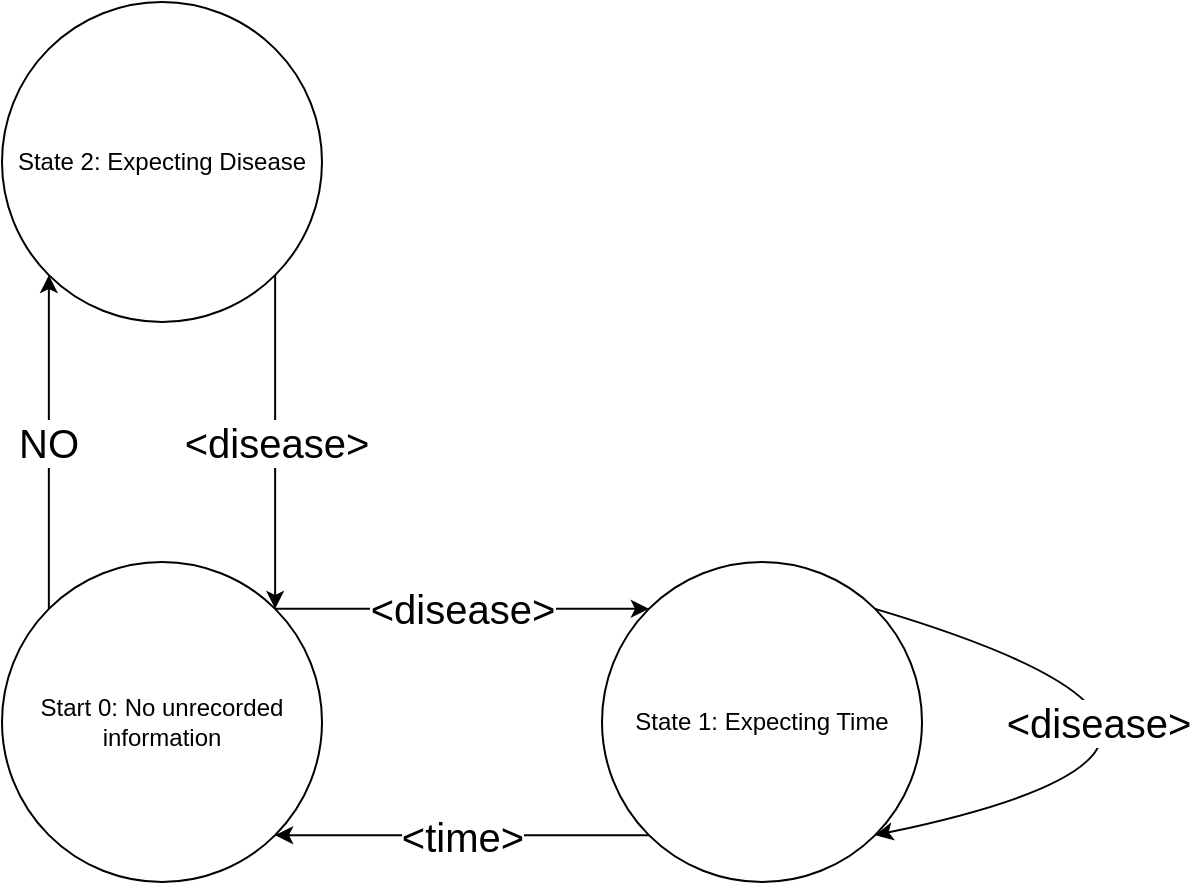 <mxfile version="12.5.6" type="device"><diagram id="-qLYRlSgimUWdJLE5qCs" name="Page-1"><mxGraphModel dx="1102" dy="587" grid="1" gridSize="10" guides="1" tooltips="1" connect="1" arrows="1" fold="1" page="1" pageScale="1" pageWidth="850" pageHeight="1100" math="0" shadow="0"><root><mxCell id="0"/><mxCell id="1" parent="0"/><mxCell id="aP9aqvjgpnAQkPrvhVKm-16" value="&lt;font style=&quot;font-size: 20px&quot;&gt;NO&lt;/font&gt;" style="edgeStyle=orthogonalEdgeStyle;curved=1;orthogonalLoop=1;jettySize=auto;html=1;entryX=0;entryY=1;entryDx=0;entryDy=0;exitX=0;exitY=0;exitDx=0;exitDy=0;" edge="1" parent="1" source="aP9aqvjgpnAQkPrvhVKm-1" target="aP9aqvjgpnAQkPrvhVKm-15"><mxGeometry relative="1" as="geometry"/></mxCell><mxCell id="aP9aqvjgpnAQkPrvhVKm-1" value="&lt;div&gt;Start 0: No unrecorded information&lt;/div&gt;" style="ellipse;whiteSpace=wrap;html=1;aspect=fixed;" vertex="1" parent="1"><mxGeometry x="40" y="350" width="160" height="160" as="geometry"/></mxCell><mxCell id="aP9aqvjgpnAQkPrvhVKm-15" value="State 2: Expecting Disease" style="ellipse;whiteSpace=wrap;html=1;aspect=fixed;" vertex="1" parent="1"><mxGeometry x="40" y="70" width="160" height="160" as="geometry"/></mxCell><mxCell id="aP9aqvjgpnAQkPrvhVKm-2" value="&lt;div&gt;State 1: Expecting Time&lt;br&gt;&lt;/div&gt;" style="ellipse;whiteSpace=wrap;html=1;aspect=fixed;" vertex="1" parent="1"><mxGeometry x="340" y="350" width="160" height="160" as="geometry"/></mxCell><mxCell id="aP9aqvjgpnAQkPrvhVKm-12" value="&lt;font style=&quot;font-size: 20px&quot;&gt;&amp;lt;time&amp;gt;&lt;/font&gt;" style="endArrow=classic;html=1;exitX=0;exitY=1;exitDx=0;exitDy=0;entryX=1;entryY=1;entryDx=0;entryDy=0;" edge="1" parent="1" source="aP9aqvjgpnAQkPrvhVKm-2" target="aP9aqvjgpnAQkPrvhVKm-1"><mxGeometry width="50" height="50" relative="1" as="geometry"><mxPoint x="40" y="580" as="sourcePoint"/><mxPoint x="90" y="530" as="targetPoint"/></mxGeometry></mxCell><mxCell id="aP9aqvjgpnAQkPrvhVKm-13" value="&lt;font style=&quot;font-size: 20px&quot;&gt;&amp;lt;disease&amp;gt;&lt;/font&gt;" style="endArrow=classic;html=1;entryX=0;entryY=0;entryDx=0;entryDy=0;exitX=1;exitY=0;exitDx=0;exitDy=0;" edge="1" parent="1" source="aP9aqvjgpnAQkPrvhVKm-1" target="aP9aqvjgpnAQkPrvhVKm-2"><mxGeometry width="50" height="50" relative="1" as="geometry"><mxPoint x="40" y="580" as="sourcePoint"/><mxPoint x="90" y="530" as="targetPoint"/></mxGeometry></mxCell><mxCell id="aP9aqvjgpnAQkPrvhVKm-14" value="" style="endArrow=classic;html=1;exitX=1;exitY=0;exitDx=0;exitDy=0;curved=1;edgeStyle=orthogonalEdgeStyle;entryX=1;entryY=1;entryDx=0;entryDy=0;" edge="1" parent="1" source="aP9aqvjgpnAQkPrvhVKm-2" target="aP9aqvjgpnAQkPrvhVKm-2"><mxGeometry width="50" height="50" relative="1" as="geometry"><mxPoint x="40" y="480" as="sourcePoint"/><mxPoint x="590" y="330" as="targetPoint"/><Array as="points"><mxPoint x="700" y="440"/></Array></mxGeometry></mxCell><mxCell id="aP9aqvjgpnAQkPrvhVKm-25" value="&lt;font style=&quot;font-size: 20px&quot;&gt;&amp;lt;disease&amp;gt;&lt;/font&gt;" style="text;html=1;align=center;verticalAlign=middle;resizable=0;points=[];labelBackgroundColor=#ffffff;" vertex="1" connectable="0" parent="aP9aqvjgpnAQkPrvhVKm-14"><mxGeometry x="-0.467" y="-22" relative="1" as="geometry"><mxPoint as="offset"/></mxGeometry></mxCell><mxCell id="aP9aqvjgpnAQkPrvhVKm-17" value="&lt;font style=&quot;font-size: 20px&quot;&gt;&amp;lt;disease&amp;gt;&lt;/font&gt;" style="endArrow=classic;html=1;entryX=1;entryY=0;entryDx=0;entryDy=0;exitX=1;exitY=1;exitDx=0;exitDy=0;" edge="1" parent="1" source="aP9aqvjgpnAQkPrvhVKm-15" target="aP9aqvjgpnAQkPrvhVKm-1"><mxGeometry width="50" height="50" relative="1" as="geometry"><mxPoint x="40" y="580" as="sourcePoint"/><mxPoint x="90" y="530" as="targetPoint"/></mxGeometry></mxCell></root></mxGraphModel></diagram></mxfile>